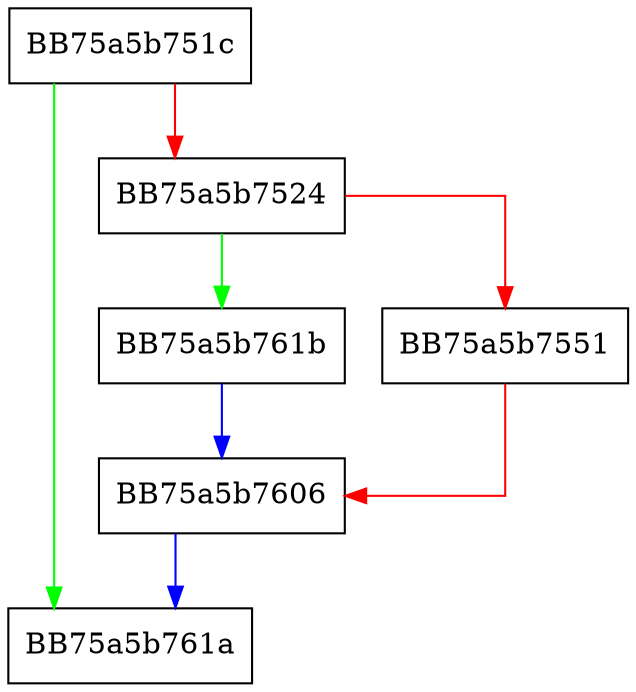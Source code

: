 digraph mail_emit_add_stack_k32 {
  node [shape="box"];
  graph [splines=ortho];
  BB75a5b751c -> BB75a5b761a [color="green"];
  BB75a5b751c -> BB75a5b7524 [color="red"];
  BB75a5b7524 -> BB75a5b761b [color="green"];
  BB75a5b7524 -> BB75a5b7551 [color="red"];
  BB75a5b7551 -> BB75a5b7606 [color="red"];
  BB75a5b7606 -> BB75a5b761a [color="blue"];
  BB75a5b761b -> BB75a5b7606 [color="blue"];
}